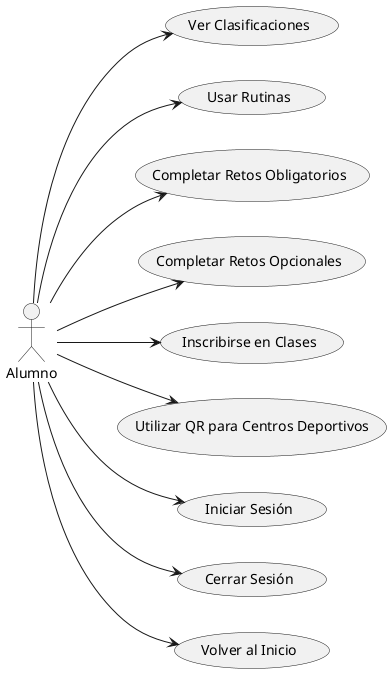 @startuml
left to right direction

actor Alumno

usecase "Ver Clasificaciones" as VerClasificaciones
usecase "Usar Rutinas" as UsarRutinas
usecase "Completar Retos Obligatorios" as CompletarRetosObligatorios
usecase "Completar Retos Opcionales" as CompletarRetosOpcionales
usecase "Inscribirse en Clases" as InscribirseClases
usecase "Utilizar QR para Centros Deportivos" as UsarQR
usecase "Iniciar Sesión" as IniciarSesion
usecase "Cerrar Sesión" as CerrarSesion
usecase "Volver al Inicio" as VolverInicio

Alumno --> VerClasificaciones
Alumno --> UsarRutinas
Alumno --> CompletarRetosObligatorios
Alumno --> CompletarRetosOpcionales
Alumno --> InscribirseClases
Alumno --> UsarQR
Alumno --> IniciarSesion
Alumno --> CerrarSesion
Alumno --> VolverInicio

@enduml
